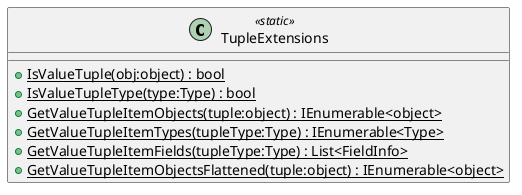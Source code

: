 @startuml
class TupleExtensions <<static>> {
    + {static} IsValueTuple(obj:object) : bool
    + {static} IsValueTupleType(type:Type) : bool
    + {static} GetValueTupleItemObjects(tuple:object) : IEnumerable<object>
    + {static} GetValueTupleItemTypes(tupleType:Type) : IEnumerable<Type>
    + {static} GetValueTupleItemFields(tupleType:Type) : List<FieldInfo>
    + {static} GetValueTupleItemObjectsFlattened(tuple:object) : IEnumerable<object>
}
@enduml
